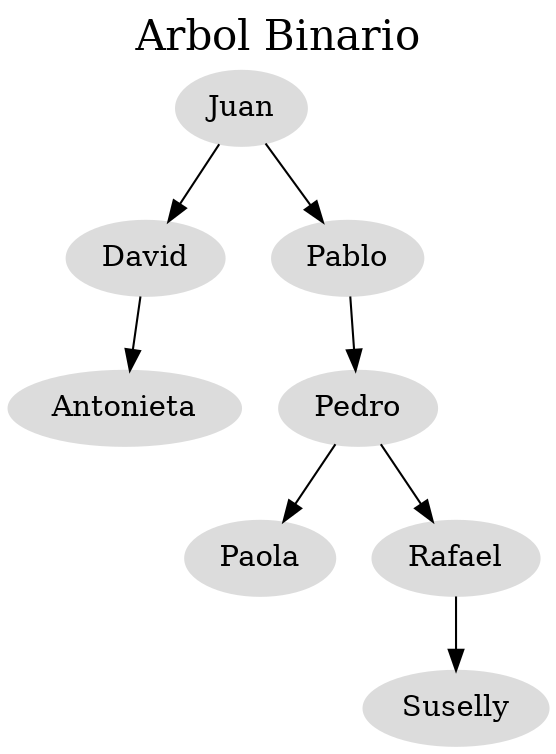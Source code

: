 digraph ArbolBinario {
	rankdir=TB;
	node[shape = ellipse, fontcolor = black, style = filled, color = gainsboro];
	graph[label = "Arbol Binario", labelloc = t, fontsize = 20];
	Object1[ label ="Juan"];
	Object4[ label ="David"];
	Object6 [ label ="Antonieta"];
Object4->Object6
Object1->Object4
	Object2[ label ="Pablo"];
	Object3[ label ="Pedro"];
	Object8 [ label ="Paola"];
Object3->Object8
	Object5[ label ="Rafael"];
	Object7 [ label ="Suselly"];
Object5->Object7
Object3->Object5
Object2->Object3
Object1->Object2
}